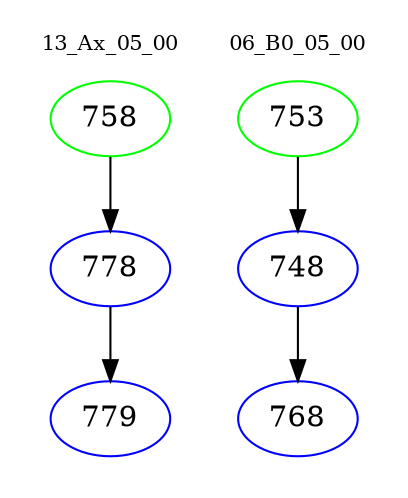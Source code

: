 digraph{
subgraph cluster_0 {
color = white
label = "13_Ax_05_00";
fontsize=10;
T0_758 [label="758", color="green"]
T0_758 -> T0_778 [color="black"]
T0_778 [label="778", color="blue"]
T0_778 -> T0_779 [color="black"]
T0_779 [label="779", color="blue"]
}
subgraph cluster_1 {
color = white
label = "06_B0_05_00";
fontsize=10;
T1_753 [label="753", color="green"]
T1_753 -> T1_748 [color="black"]
T1_748 [label="748", color="blue"]
T1_748 -> T1_768 [color="black"]
T1_768 [label="768", color="blue"]
}
}
